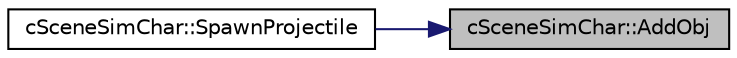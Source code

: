 digraph "cSceneSimChar::AddObj"
{
 // LATEX_PDF_SIZE
  edge [fontname="Helvetica",fontsize="10",labelfontname="Helvetica",labelfontsize="10"];
  node [fontname="Helvetica",fontsize="10",shape=record];
  rankdir="RL";
  Node1 [label="cSceneSimChar::AddObj",height=0.2,width=0.4,color="black", fillcolor="grey75", style="filled", fontcolor="black",tooltip=" "];
  Node1 -> Node2 [dir="back",color="midnightblue",fontsize="10",style="solid",fontname="Helvetica"];
  Node2 [label="cSceneSimChar::SpawnProjectile",height=0.2,width=0.4,color="black", fillcolor="white", style="filled",URL="$classc_scene_sim_char.html#a28a3f0103b4ea585ac17a5d4a26b8acb",tooltip=" "];
}
